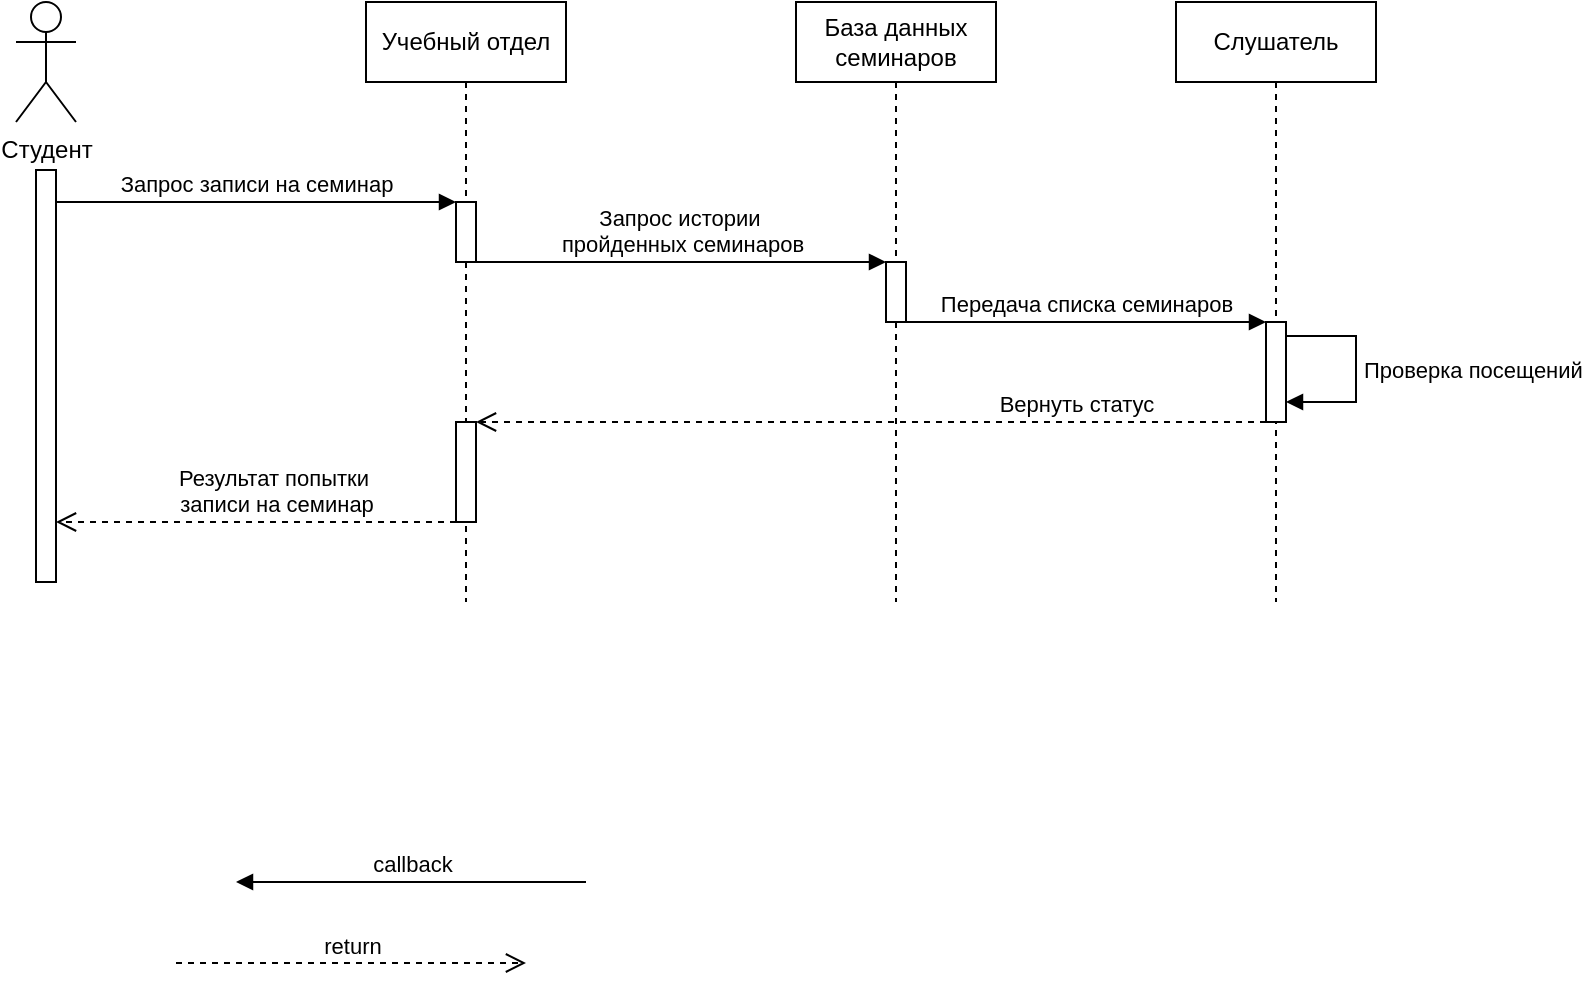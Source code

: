 <mxfile version="24.0.7" type="github">
  <diagram name="Page-1" id="2YBvvXClWsGukQMizWep">
    <mxGraphModel dx="491" dy="530" grid="1" gridSize="10" guides="1" tooltips="1" connect="1" arrows="1" fold="1" page="1" pageScale="1" pageWidth="850" pageHeight="1100" math="0" shadow="0">
      <root>
        <mxCell id="0" />
        <mxCell id="1" parent="0" />
        <mxCell id="aM9ryv3xv72pqoxQDRHE-5" value="Учебный отдел" style="shape=umlLifeline;perimeter=lifelinePerimeter;whiteSpace=wrap;html=1;container=0;dropTarget=0;collapsible=0;recursiveResize=0;outlineConnect=0;portConstraint=eastwest;newEdgeStyle={&quot;edgeStyle&quot;:&quot;elbowEdgeStyle&quot;,&quot;elbow&quot;:&quot;vertical&quot;,&quot;curved&quot;:0,&quot;rounded&quot;:0};" parent="1" vertex="1">
          <mxGeometry x="255" y="10" width="100" height="300" as="geometry" />
        </mxCell>
        <mxCell id="aM9ryv3xv72pqoxQDRHE-6" value="" style="html=1;points=[];perimeter=orthogonalPerimeter;outlineConnect=0;targetShapes=umlLifeline;portConstraint=eastwest;newEdgeStyle={&quot;edgeStyle&quot;:&quot;elbowEdgeStyle&quot;,&quot;elbow&quot;:&quot;vertical&quot;,&quot;curved&quot;:0,&quot;rounded&quot;:0};" parent="aM9ryv3xv72pqoxQDRHE-5" vertex="1">
          <mxGeometry x="45" y="100" width="10" height="30" as="geometry" />
        </mxCell>
        <mxCell id="JV1Mk4GfQYpAjEkD_vr5-40" value="" style="html=1;points=[[0,0,0,0,5],[0,1,0,0,-5],[1,0,0,0,5],[1,1,0,0,-5]];perimeter=orthogonalPerimeter;outlineConnect=0;targetShapes=umlLifeline;portConstraint=eastwest;newEdgeStyle={&quot;curved&quot;:0,&quot;rounded&quot;:0};" vertex="1" parent="aM9ryv3xv72pqoxQDRHE-5">
          <mxGeometry x="45" y="210" width="10" height="50" as="geometry" />
        </mxCell>
        <mxCell id="aM9ryv3xv72pqoxQDRHE-7" value="Запрос записи на семинар" style="html=1;verticalAlign=bottom;endArrow=block;edgeStyle=elbowEdgeStyle;elbow=vertical;curved=0;rounded=0;" parent="1" source="JV1Mk4GfQYpAjEkD_vr5-23" target="aM9ryv3xv72pqoxQDRHE-6" edge="1">
          <mxGeometry relative="1" as="geometry">
            <mxPoint x="120" y="90" as="sourcePoint" />
            <Array as="points">
              <mxPoint x="200" y="110" />
              <mxPoint x="215" y="90" />
            </Array>
          </mxGeometry>
        </mxCell>
        <mxCell id="aM9ryv3xv72pqoxQDRHE-8" value="Вернуть статус" style="html=1;verticalAlign=bottom;endArrow=open;dashed=1;endSize=8;edgeStyle=elbowEdgeStyle;elbow=vertical;curved=0;rounded=0;" parent="1" source="JV1Mk4GfQYpAjEkD_vr5-38" target="JV1Mk4GfQYpAjEkD_vr5-40" edge="1">
          <mxGeometry x="-0.519" relative="1" as="geometry">
            <mxPoint x="350" y="220" as="targetPoint" />
            <Array as="points">
              <mxPoint x="560" y="220" />
            </Array>
            <mxPoint x="700" y="220" as="sourcePoint" />
            <mxPoint as="offset" />
          </mxGeometry>
        </mxCell>
        <mxCell id="aM9ryv3xv72pqoxQDRHE-9" value="callback" style="html=1;verticalAlign=bottom;endArrow=block;edgeStyle=elbowEdgeStyle;elbow=vertical;curved=0;rounded=0;" parent="1" edge="1">
          <mxGeometry relative="1" as="geometry">
            <mxPoint x="365" y="450" as="sourcePoint" />
            <Array as="points">
              <mxPoint x="290" y="450" />
            </Array>
            <mxPoint x="190" y="450" as="targetPoint" />
          </mxGeometry>
        </mxCell>
        <mxCell id="aM9ryv3xv72pqoxQDRHE-10" value="return" style="html=1;verticalAlign=bottom;endArrow=open;dashed=1;endSize=8;edgeStyle=elbowEdgeStyle;elbow=vertical;curved=0;rounded=0;" parent="1" edge="1">
          <mxGeometry relative="1" as="geometry">
            <mxPoint x="335" y="490.5" as="targetPoint" />
            <Array as="points">
              <mxPoint x="250" y="490.5" />
            </Array>
            <mxPoint x="160" y="490.5" as="sourcePoint" />
          </mxGeometry>
        </mxCell>
        <mxCell id="JV1Mk4GfQYpAjEkD_vr5-23" value="" style="html=1;points=[[0,0,0,0,5],[0,1,0,0,-5],[1,0,0,0,5],[1,1,0,0,-5]];perimeter=orthogonalPerimeter;outlineConnect=0;targetShapes=umlLifeline;portConstraint=eastwest;newEdgeStyle={&quot;curved&quot;:0,&quot;rounded&quot;:0};" vertex="1" parent="1">
          <mxGeometry x="90" y="94" width="10" height="206" as="geometry" />
        </mxCell>
        <mxCell id="JV1Mk4GfQYpAjEkD_vr5-25" value="Студент" style="shape=umlActor;verticalLabelPosition=bottom;verticalAlign=top;html=1;" vertex="1" parent="1">
          <mxGeometry x="80" y="10" width="30" height="60" as="geometry" />
        </mxCell>
        <mxCell id="JV1Mk4GfQYpAjEkD_vr5-28" value="База данных семинаров" style="shape=umlLifeline;perimeter=lifelinePerimeter;whiteSpace=wrap;html=1;container=0;dropTarget=0;collapsible=0;recursiveResize=0;outlineConnect=0;portConstraint=eastwest;newEdgeStyle={&quot;edgeStyle&quot;:&quot;elbowEdgeStyle&quot;,&quot;elbow&quot;:&quot;vertical&quot;,&quot;curved&quot;:0,&quot;rounded&quot;:0};" vertex="1" parent="1">
          <mxGeometry x="470" y="10" width="100" height="300" as="geometry" />
        </mxCell>
        <mxCell id="JV1Mk4GfQYpAjEkD_vr5-29" value="" style="html=1;points=[];perimeter=orthogonalPerimeter;outlineConnect=0;targetShapes=umlLifeline;portConstraint=eastwest;newEdgeStyle={&quot;edgeStyle&quot;:&quot;elbowEdgeStyle&quot;,&quot;elbow&quot;:&quot;vertical&quot;,&quot;curved&quot;:0,&quot;rounded&quot;:0};" vertex="1" parent="JV1Mk4GfQYpAjEkD_vr5-28">
          <mxGeometry x="45" y="130" width="10" height="30" as="geometry" />
        </mxCell>
        <mxCell id="JV1Mk4GfQYpAjEkD_vr5-30" value="Слушатель" style="shape=umlLifeline;perimeter=lifelinePerimeter;whiteSpace=wrap;html=1;container=0;dropTarget=0;collapsible=0;recursiveResize=0;outlineConnect=0;portConstraint=eastwest;newEdgeStyle={&quot;edgeStyle&quot;:&quot;elbowEdgeStyle&quot;,&quot;elbow&quot;:&quot;vertical&quot;,&quot;curved&quot;:0,&quot;rounded&quot;:0};" vertex="1" parent="1">
          <mxGeometry x="660" y="10" width="100" height="300" as="geometry" />
        </mxCell>
        <mxCell id="JV1Mk4GfQYpAjEkD_vr5-38" value="" style="html=1;points=[[0,0,0,0,5],[0,1,0,0,-5],[1,0,0,0,5],[1,1,0,0,-5]];perimeter=orthogonalPerimeter;outlineConnect=0;targetShapes=umlLifeline;portConstraint=eastwest;newEdgeStyle={&quot;curved&quot;:0,&quot;rounded&quot;:0};" vertex="1" parent="JV1Mk4GfQYpAjEkD_vr5-30">
          <mxGeometry x="45" y="160" width="10" height="50" as="geometry" />
        </mxCell>
        <mxCell id="JV1Mk4GfQYpAjEkD_vr5-39" value="&lt;span style=&quot;text-align: center;&quot;&gt;Проверка посещений&lt;/span&gt;" style="html=1;align=left;spacingLeft=2;endArrow=block;rounded=0;edgeStyle=orthogonalEdgeStyle;curved=0;rounded=0;" edge="1" target="JV1Mk4GfQYpAjEkD_vr5-38" parent="JV1Mk4GfQYpAjEkD_vr5-30" source="JV1Mk4GfQYpAjEkD_vr5-38">
          <mxGeometry relative="1" as="geometry">
            <mxPoint x="55" y="167.5" as="sourcePoint" />
            <Array as="points">
              <mxPoint x="90" y="167" />
              <mxPoint x="90" y="200" />
            </Array>
            <mxPoint x="55" y="192.5" as="targetPoint" />
          </mxGeometry>
        </mxCell>
        <mxCell id="JV1Mk4GfQYpAjEkD_vr5-32" value="Запрос истории&amp;nbsp;&lt;div&gt;пройденных семинаров&lt;/div&gt;" style="html=1;verticalAlign=bottom;endArrow=block;edgeStyle=elbowEdgeStyle;elbow=vertical;curved=0;rounded=0;" edge="1" parent="1" source="aM9ryv3xv72pqoxQDRHE-6" target="JV1Mk4GfQYpAjEkD_vr5-29">
          <mxGeometry relative="1" as="geometry">
            <mxPoint x="310" y="133.5" as="sourcePoint" />
            <Array as="points">
              <mxPoint x="410" y="140" />
              <mxPoint x="425" y="113.5" />
            </Array>
            <mxPoint x="510" y="133.5" as="targetPoint" />
          </mxGeometry>
        </mxCell>
        <mxCell id="JV1Mk4GfQYpAjEkD_vr5-33" value="Передача списка семинаров" style="html=1;verticalAlign=bottom;endArrow=block;edgeStyle=elbowEdgeStyle;elbow=vertical;curved=0;rounded=0;" edge="1" parent="1" source="JV1Mk4GfQYpAjEkD_vr5-29">
          <mxGeometry relative="1" as="geometry">
            <mxPoint x="530" y="170" as="sourcePoint" />
            <Array as="points">
              <mxPoint x="630" y="170" />
              <mxPoint x="645" y="143.5" />
            </Array>
            <mxPoint x="705" y="170" as="targetPoint" />
          </mxGeometry>
        </mxCell>
        <mxCell id="JV1Mk4GfQYpAjEkD_vr5-41" value="Результат попытки&amp;nbsp;&lt;div&gt;записи на семинар&lt;/div&gt;" style="html=1;verticalAlign=bottom;endArrow=open;dashed=1;endSize=8;edgeStyle=elbowEdgeStyle;elbow=vertical;curved=0;rounded=0;" edge="1" parent="1" source="JV1Mk4GfQYpAjEkD_vr5-40">
          <mxGeometry x="-0.1" relative="1" as="geometry">
            <mxPoint x="100" y="270" as="targetPoint" />
            <Array as="points">
              <mxPoint x="100" y="270" />
            </Array>
            <mxPoint x="365" y="260" as="sourcePoint" />
            <mxPoint as="offset" />
          </mxGeometry>
        </mxCell>
      </root>
    </mxGraphModel>
  </diagram>
</mxfile>
